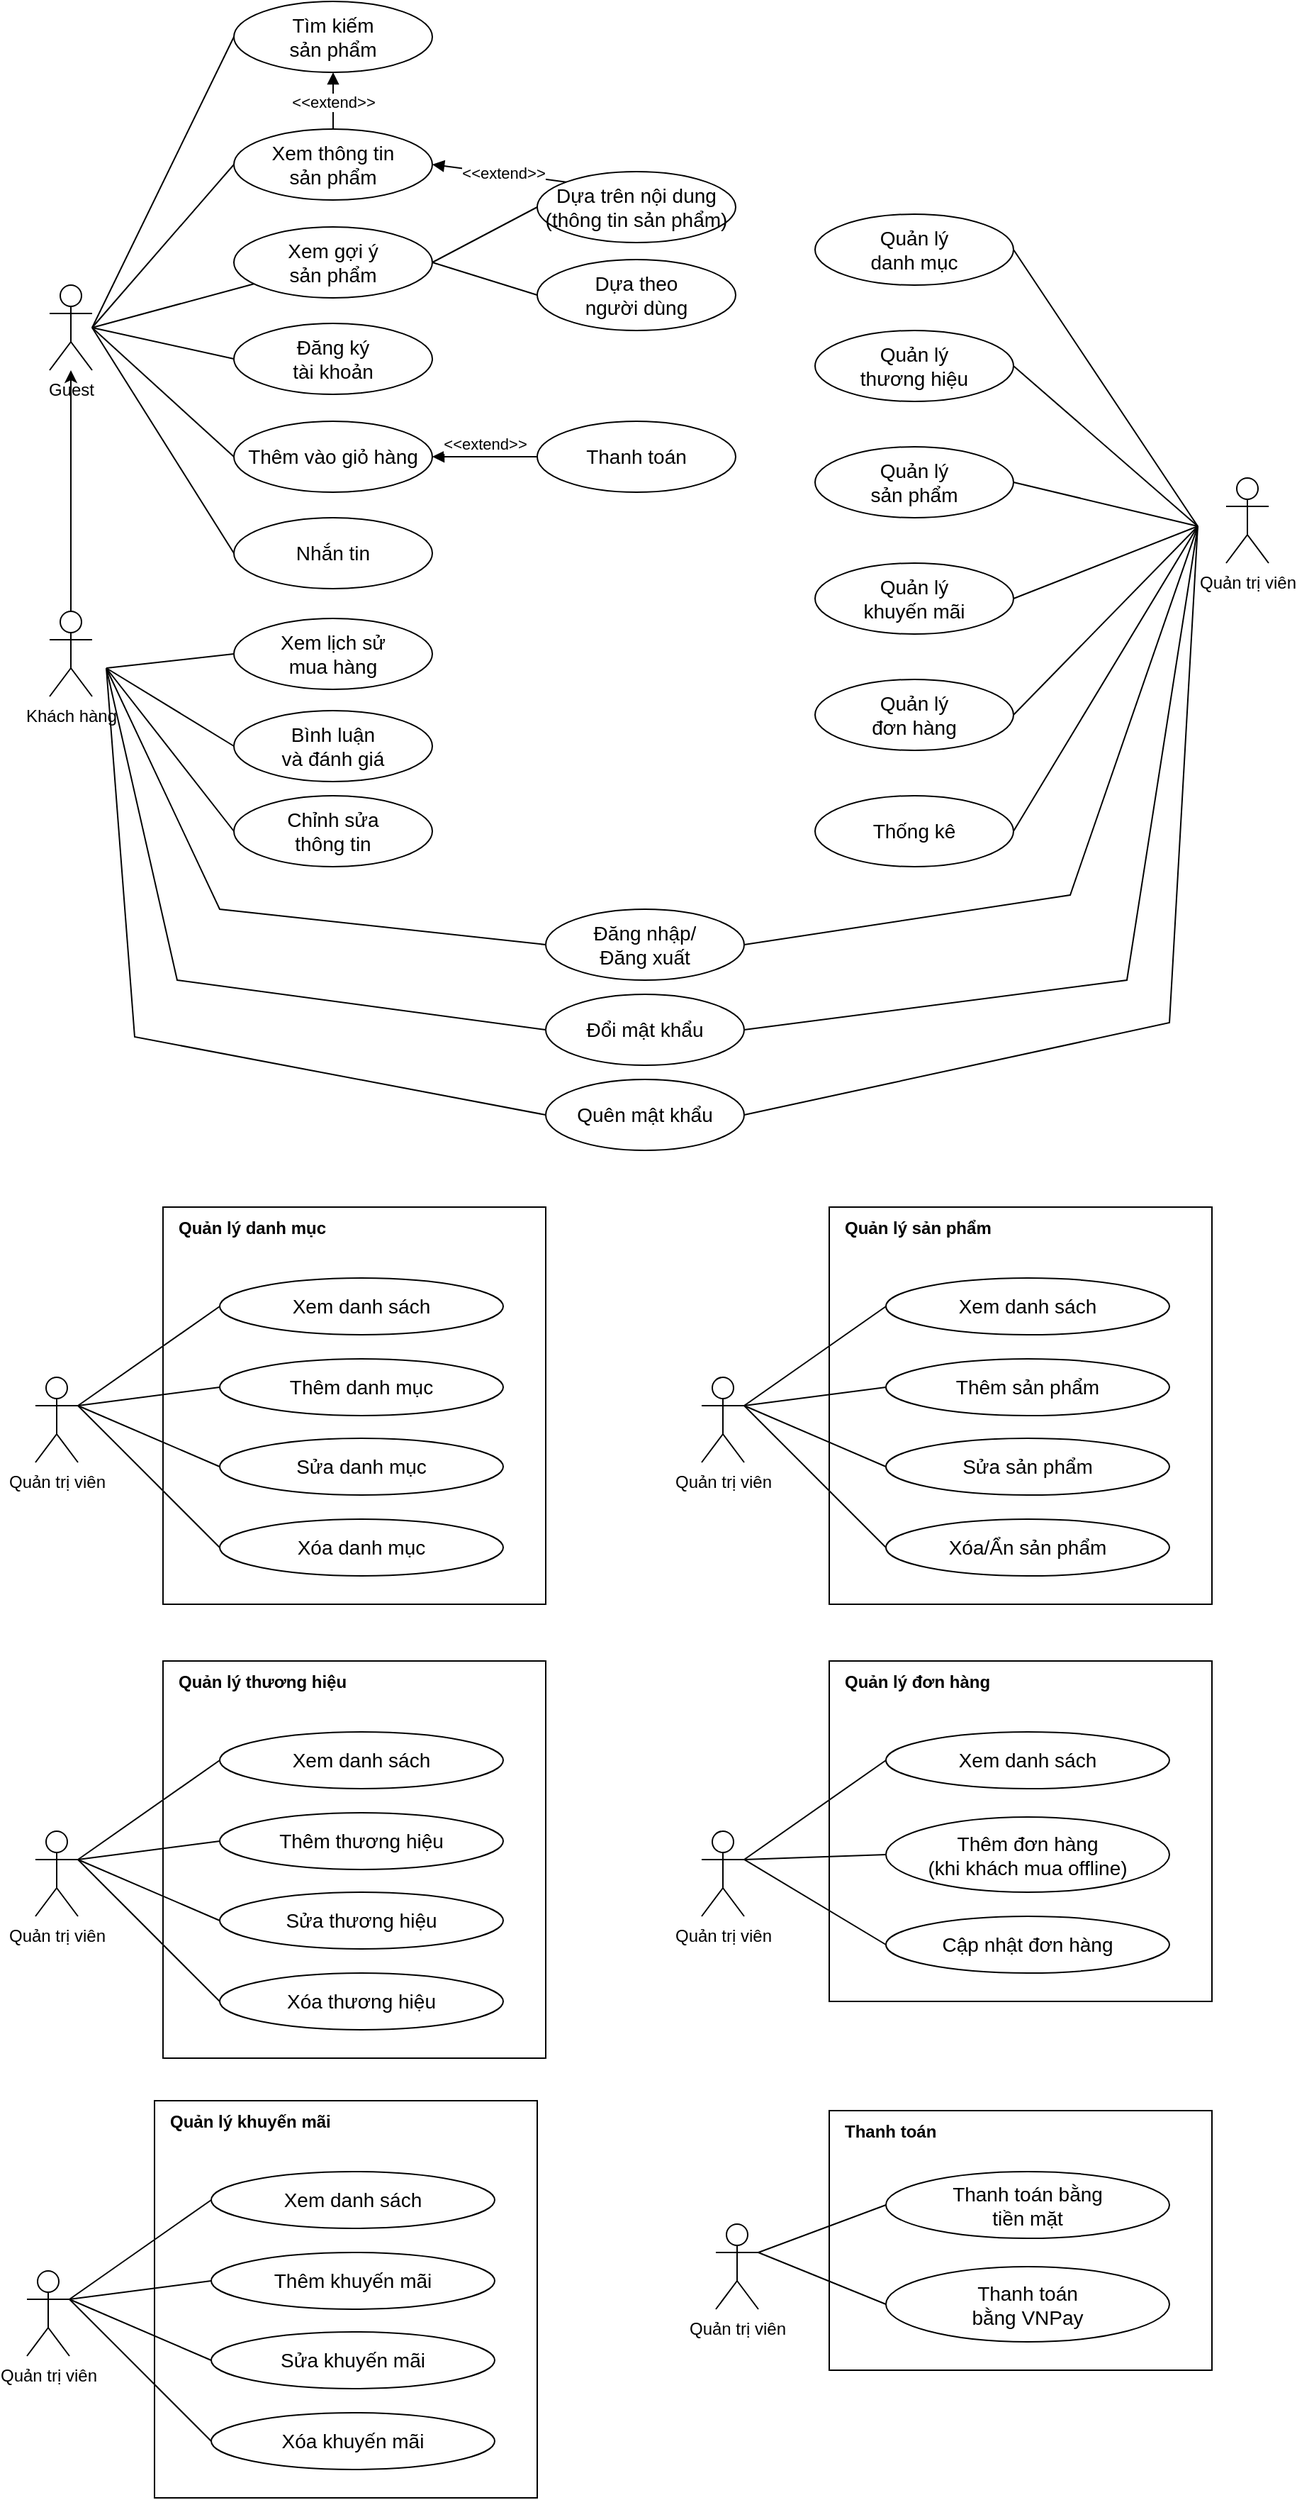 <mxfile version="15.8.4" type="device"><diagram id="f4rPFD_0CG9aFTFjuu6A" name="Page-1"><mxGraphModel dx="865" dy="1401" grid="1" gridSize="10" guides="1" tooltips="1" connect="1" arrows="1" fold="1" page="1" pageScale="1" pageWidth="1169" pageHeight="827" math="0" shadow="0"><root><mxCell id="0"/><mxCell id="1" parent="0"/><mxCell id="ZbZLmU2wUbPAI-ZM5q6f-7" value="" style="whiteSpace=wrap;html=1;" parent="1" vertex="1"><mxGeometry x="150" y="760" width="270" height="280" as="geometry"/></mxCell><mxCell id="LE-2ccaYR6yw6ydbii5_-2" value="Tìm kiếm&lt;br style=&quot;font-size: 14px&quot;&gt;sản phẩm" style="ellipse;whiteSpace=wrap;html=1;fontSize=14;" parent="1" vertex="1"><mxGeometry x="200" y="-90" width="140" height="50" as="geometry"/></mxCell><mxCell id="tHbScsJZbsTt0I4iJtr2-7" value="" style="rounded=0;orthogonalLoop=1;jettySize=auto;html=1;" parent="1" source="tHbScsJZbsTt0I4iJtr2-4" target="tHbScsJZbsTt0I4iJtr2-6" edge="1"><mxGeometry relative="1" as="geometry"/></mxCell><mxCell id="tHbScsJZbsTt0I4iJtr2-4" value="Khách hàng" style="shape=umlActor;verticalLabelPosition=bottom;verticalAlign=top;html=1;" parent="1" vertex="1"><mxGeometry x="70" y="340" width="30" height="60" as="geometry"/></mxCell><mxCell id="tHbScsJZbsTt0I4iJtr2-11" value="" style="rounded=0;orthogonalLoop=1;jettySize=auto;html=1;fontSize=14;entryX=0;entryY=0.5;entryDx=0;entryDy=0;endArrow=none;" parent="1" target="LE-2ccaYR6yw6ydbii5_-2" edge="1"><mxGeometry relative="1" as="geometry"><mxPoint x="135" y="140" as="targetPoint"/><mxPoint x="100" y="140" as="sourcePoint"/></mxGeometry></mxCell><mxCell id="tHbScsJZbsTt0I4iJtr2-6" value="Guest" style="shape=umlActor;verticalLabelPosition=bottom;verticalAlign=top;html=1;" parent="1" vertex="1"><mxGeometry x="70" y="110" width="30" height="60" as="geometry"/></mxCell><mxCell id="tHbScsJZbsTt0I4iJtr2-9" value="Đăng ký&lt;br&gt;tài khoản" style="ellipse;whiteSpace=wrap;html=1;fontSize=14;" parent="1" vertex="1"><mxGeometry x="200" y="137" width="140" height="50" as="geometry"/></mxCell><mxCell id="tHbScsJZbsTt0I4iJtr2-12" value="" style="rounded=0;orthogonalLoop=1;jettySize=auto;html=1;fontSize=14;entryX=0;entryY=0.5;entryDx=0;entryDy=0;endArrow=none;" parent="1" target="tHbScsJZbsTt0I4iJtr2-9" edge="1"><mxGeometry relative="1" as="geometry"><mxPoint x="100" y="140" as="sourcePoint"/><mxPoint x="230" y="165" as="targetPoint"/></mxGeometry></mxCell><mxCell id="tHbScsJZbsTt0I4iJtr2-16" value="Xem lịch sử&lt;br&gt;mua hàng" style="ellipse;whiteSpace=wrap;html=1;fontSize=14;" parent="1" vertex="1"><mxGeometry x="200" y="345" width="140" height="50" as="geometry"/></mxCell><mxCell id="tHbScsJZbsTt0I4iJtr2-17" value="Bình luận &lt;br&gt;và đánh giá" style="ellipse;whiteSpace=wrap;html=1;fontSize=14;" parent="1" vertex="1"><mxGeometry x="200" y="410" width="140" height="50" as="geometry"/></mxCell><mxCell id="tHbScsJZbsTt0I4iJtr2-18" value="Thêm vào giỏ hàng" style="ellipse;whiteSpace=wrap;html=1;fontSize=14;" parent="1" vertex="1"><mxGeometry x="200" y="206" width="140" height="50" as="geometry"/></mxCell><mxCell id="tHbScsJZbsTt0I4iJtr2-19" value="Đăng nhập/&lt;br&gt;Đăng xuất" style="ellipse;whiteSpace=wrap;html=1;fontSize=14;" parent="1" vertex="1"><mxGeometry x="420" y="550" width="140" height="50" as="geometry"/></mxCell><mxCell id="tHbScsJZbsTt0I4iJtr2-20" value="Chỉnh sửa&lt;br&gt;thông tin" style="ellipse;whiteSpace=wrap;html=1;fontSize=14;" parent="1" vertex="1"><mxGeometry x="200" y="470" width="140" height="50" as="geometry"/></mxCell><mxCell id="tHbScsJZbsTt0I4iJtr2-21" value="Đổi mật khẩu" style="ellipse;whiteSpace=wrap;html=1;fontSize=14;" parent="1" vertex="1"><mxGeometry x="420" y="610" width="140" height="50" as="geometry"/></mxCell><mxCell id="tHbScsJZbsTt0I4iJtr2-22" value="Quản trị viên" style="shape=umlActor;verticalLabelPosition=bottom;verticalAlign=top;html=1;" parent="1" vertex="1"><mxGeometry x="900" y="246" width="30" height="60" as="geometry"/></mxCell><mxCell id="tHbScsJZbsTt0I4iJtr2-23" value="" style="rounded=0;orthogonalLoop=1;jettySize=auto;html=1;fontSize=14;entryX=0;entryY=0.5;entryDx=0;entryDy=0;endArrow=none;" parent="1" target="tHbScsJZbsTt0I4iJtr2-16" edge="1"><mxGeometry relative="1" as="geometry"><mxPoint x="110" y="380" as="sourcePoint"/><mxPoint x="230" y="280" as="targetPoint"/></mxGeometry></mxCell><mxCell id="tHbScsJZbsTt0I4iJtr2-24" value="" style="rounded=0;orthogonalLoop=1;jettySize=auto;html=1;fontSize=14;entryX=0;entryY=0.5;entryDx=0;entryDy=0;endArrow=none;" parent="1" target="tHbScsJZbsTt0I4iJtr2-17" edge="1"><mxGeometry relative="1" as="geometry"><mxPoint x="110" y="380" as="sourcePoint"/><mxPoint x="210" y="335" as="targetPoint"/></mxGeometry></mxCell><mxCell id="tHbScsJZbsTt0I4iJtr2-25" value="" style="rounded=0;orthogonalLoop=1;jettySize=auto;html=1;fontSize=14;entryX=0;entryY=0.5;entryDx=0;entryDy=0;endArrow=none;" parent="1" target="tHbScsJZbsTt0I4iJtr2-18" edge="1"><mxGeometry relative="1" as="geometry"><mxPoint x="100" y="140" as="sourcePoint"/><mxPoint x="230" y="420" as="targetPoint"/></mxGeometry></mxCell><mxCell id="tHbScsJZbsTt0I4iJtr2-26" value="" style="rounded=0;orthogonalLoop=1;jettySize=auto;html=1;fontSize=14;entryX=0;entryY=0.5;entryDx=0;entryDy=0;endArrow=none;" parent="1" target="tHbScsJZbsTt0I4iJtr2-20" edge="1"><mxGeometry relative="1" as="geometry"><mxPoint x="110" y="380" as="sourcePoint"/><mxPoint x="230" y="492.5" as="targetPoint"/></mxGeometry></mxCell><mxCell id="tHbScsJZbsTt0I4iJtr2-27" value="Thanh toán" style="ellipse;whiteSpace=wrap;html=1;fontSize=14;" parent="1" vertex="1"><mxGeometry x="414" y="206" width="140" height="50" as="geometry"/></mxCell><mxCell id="tHbScsJZbsTt0I4iJtr2-29" value="&amp;lt;&amp;lt;extend&amp;gt;&amp;gt;" style="html=1;verticalAlign=bottom;endArrow=block;exitX=0;exitY=0.5;exitDx=0;exitDy=0;entryX=1;entryY=0.5;entryDx=0;entryDy=0;" parent="1" source="tHbScsJZbsTt0I4iJtr2-27" target="tHbScsJZbsTt0I4iJtr2-18" edge="1"><mxGeometry width="80" relative="1" as="geometry"><mxPoint x="516" y="68" as="sourcePoint"/><mxPoint x="436" y="68" as="targetPoint"/></mxGeometry></mxCell><mxCell id="tHbScsJZbsTt0I4iJtr2-30" value="Quản lý&lt;br&gt;sản phẩm" style="ellipse;whiteSpace=wrap;html=1;fontSize=14;" parent="1" vertex="1"><mxGeometry x="610" y="224" width="140" height="50" as="geometry"/></mxCell><mxCell id="tHbScsJZbsTt0I4iJtr2-31" value="Quản lý&lt;br&gt;danh mục" style="ellipse;whiteSpace=wrap;html=1;fontSize=14;" parent="1" vertex="1"><mxGeometry x="610" y="60" width="140" height="50" as="geometry"/></mxCell><mxCell id="tHbScsJZbsTt0I4iJtr2-32" value="Quản lý&lt;br&gt;thương hiệu" style="ellipse;whiteSpace=wrap;html=1;fontSize=14;" parent="1" vertex="1"><mxGeometry x="610" y="142" width="140" height="50" as="geometry"/></mxCell><mxCell id="tHbScsJZbsTt0I4iJtr2-33" value="Quản lý&lt;br&gt;khuyến mãi" style="ellipse;whiteSpace=wrap;html=1;fontSize=14;" parent="1" vertex="1"><mxGeometry x="610" y="306" width="140" height="50" as="geometry"/></mxCell><mxCell id="tHbScsJZbsTt0I4iJtr2-34" value="Quản lý&lt;br&gt;đơn hàng" style="ellipse;whiteSpace=wrap;html=1;fontSize=14;" parent="1" vertex="1"><mxGeometry x="610" y="388" width="140" height="50" as="geometry"/></mxCell><mxCell id="tHbScsJZbsTt0I4iJtr2-36" value="" style="rounded=0;orthogonalLoop=1;jettySize=auto;html=1;fontSize=14;endArrow=none;entryX=1;entryY=0.5;entryDx=0;entryDy=0;" parent="1" target="tHbScsJZbsTt0I4iJtr2-30" edge="1"><mxGeometry relative="1" as="geometry"><mxPoint x="880" y="280" as="sourcePoint"/><mxPoint x="840" y="110" as="targetPoint"/></mxGeometry></mxCell><mxCell id="tHbScsJZbsTt0I4iJtr2-43" value="" style="rounded=0;orthogonalLoop=1;jettySize=auto;html=1;fontSize=14;entryX=1;entryY=0.5;entryDx=0;entryDy=0;endArrow=none;" parent="1" target="tHbScsJZbsTt0I4iJtr2-21" edge="1"><mxGeometry relative="1" as="geometry"><mxPoint x="880" y="280" as="sourcePoint"/><mxPoint x="810" y="413" as="targetPoint"/><Array as="points"><mxPoint x="830" y="600"/></Array></mxGeometry></mxCell><mxCell id="tHbScsJZbsTt0I4iJtr2-44" value="" style="rounded=0;orthogonalLoop=1;jettySize=auto;html=1;fontSize=14;entryX=1;entryY=0.5;entryDx=0;entryDy=0;endArrow=none;" parent="1" target="tHbScsJZbsTt0I4iJtr2-19" edge="1"><mxGeometry relative="1" as="geometry"><mxPoint x="880" y="280" as="sourcePoint"/><mxPoint x="584.0" y="655" as="targetPoint"/><Array as="points"><mxPoint x="790" y="540"/></Array></mxGeometry></mxCell><mxCell id="tHbScsJZbsTt0I4iJtr2-45" value="" style="rounded=0;orthogonalLoop=1;jettySize=auto;html=1;fontSize=14;entryX=0;entryY=0.5;entryDx=0;entryDy=0;endArrow=none;" parent="1" target="tHbScsJZbsTt0I4iJtr2-21" edge="1"><mxGeometry relative="1" as="geometry"><mxPoint x="110" y="380" as="sourcePoint"/><mxPoint x="200" y="495" as="targetPoint"/><Array as="points"><mxPoint x="160" y="600"/></Array></mxGeometry></mxCell><mxCell id="tHbScsJZbsTt0I4iJtr2-47" value="" style="rounded=0;orthogonalLoop=1;jettySize=auto;html=1;fontSize=14;entryX=0;entryY=0.5;entryDx=0;entryDy=0;endArrow=none;" parent="1" target="tHbScsJZbsTt0I4iJtr2-19" edge="1"><mxGeometry relative="1" as="geometry"><mxPoint x="110" y="380" as="sourcePoint"/><mxPoint x="200" y="495" as="targetPoint"/><Array as="points"><mxPoint x="190" y="550"/></Array></mxGeometry></mxCell><mxCell id="ZbZLmU2wUbPAI-ZM5q6f-3" value="" style="rounded=0;orthogonalLoop=1;jettySize=auto;html=1;fontSize=14;endArrow=none;entryX=1;entryY=0.5;entryDx=0;entryDy=0;" parent="1" target="tHbScsJZbsTt0I4iJtr2-31" edge="1"><mxGeometry relative="1" as="geometry"><mxPoint x="880" y="280" as="sourcePoint"/><mxPoint x="810" y="142.0" as="targetPoint"/></mxGeometry></mxCell><mxCell id="ZbZLmU2wUbPAI-ZM5q6f-4" value="" style="rounded=0;orthogonalLoop=1;jettySize=auto;html=1;fontSize=14;endArrow=none;entryX=1;entryY=0.5;entryDx=0;entryDy=0;" parent="1" target="tHbScsJZbsTt0I4iJtr2-32" edge="1"><mxGeometry relative="1" as="geometry"><mxPoint x="880" y="280" as="sourcePoint"/><mxPoint x="780" y="170.0" as="targetPoint"/></mxGeometry></mxCell><mxCell id="ZbZLmU2wUbPAI-ZM5q6f-5" value="" style="rounded=0;orthogonalLoop=1;jettySize=auto;html=1;fontSize=14;endArrow=none;entryX=1;entryY=0.5;entryDx=0;entryDy=0;" parent="1" target="tHbScsJZbsTt0I4iJtr2-33" edge="1"><mxGeometry relative="1" as="geometry"><mxPoint x="880" y="280" as="sourcePoint"/><mxPoint x="770" y="306" as="targetPoint"/></mxGeometry></mxCell><mxCell id="ZbZLmU2wUbPAI-ZM5q6f-6" value="" style="rounded=0;orthogonalLoop=1;jettySize=auto;html=1;fontSize=14;endArrow=none;entryX=1;entryY=0.5;entryDx=0;entryDy=0;" parent="1" target="tHbScsJZbsTt0I4iJtr2-34" edge="1"><mxGeometry relative="1" as="geometry"><mxPoint x="880" y="280" as="sourcePoint"/><mxPoint x="750" y="331" as="targetPoint"/></mxGeometry></mxCell><mxCell id="ZbZLmU2wUbPAI-ZM5q6f-12" value="Quản trị viên" style="shape=umlActor;verticalLabelPosition=bottom;verticalAlign=top;html=1;" parent="1" vertex="1"><mxGeometry x="60" y="880" width="30" height="60" as="geometry"/></mxCell><mxCell id="ZbZLmU2wUbPAI-ZM5q6f-16" value="" style="rounded=0;orthogonalLoop=1;jettySize=auto;html=1;fontSize=14;entryX=0;entryY=0.5;entryDx=0;entryDy=0;endArrow=none;exitX=1;exitY=0.333;exitDx=0;exitDy=0;exitPerimeter=0;" parent="1" source="ZbZLmU2wUbPAI-ZM5q6f-12" target="ZbZLmU2wUbPAI-ZM5q6f-13" edge="1"><mxGeometry relative="1" as="geometry"><mxPoint x="110" y="400" as="sourcePoint"/><mxPoint x="420" y="675" as="targetPoint"/></mxGeometry></mxCell><mxCell id="ZbZLmU2wUbPAI-ZM5q6f-17" value="" style="rounded=0;orthogonalLoop=1;jettySize=auto;html=1;fontSize=14;entryX=0;entryY=0.5;entryDx=0;entryDy=0;endArrow=none;exitX=1;exitY=0.333;exitDx=0;exitDy=0;exitPerimeter=0;" parent="1" source="ZbZLmU2wUbPAI-ZM5q6f-12" target="ZbZLmU2wUbPAI-ZM5q6f-14" edge="1"><mxGeometry relative="1" as="geometry"><mxPoint x="90" y="860" as="sourcePoint"/><mxPoint x="190" y="820" as="targetPoint"/></mxGeometry></mxCell><mxCell id="ZbZLmU2wUbPAI-ZM5q6f-18" value="" style="rounded=0;orthogonalLoop=1;jettySize=auto;html=1;fontSize=14;entryX=0;entryY=0.5;entryDx=0;entryDy=0;endArrow=none;exitX=1;exitY=0.333;exitDx=0;exitDy=0;exitPerimeter=0;" parent="1" source="ZbZLmU2wUbPAI-ZM5q6f-12" target="ZbZLmU2wUbPAI-ZM5q6f-15" edge="1"><mxGeometry relative="1" as="geometry"><mxPoint x="90" y="860" as="sourcePoint"/><mxPoint x="190" y="880" as="targetPoint"/></mxGeometry></mxCell><mxCell id="ZbZLmU2wUbPAI-ZM5q6f-46" value="Thống kê" style="ellipse;whiteSpace=wrap;html=1;fontSize=14;" parent="1" vertex="1"><mxGeometry x="610" y="470" width="140" height="50" as="geometry"/></mxCell><mxCell id="ZbZLmU2wUbPAI-ZM5q6f-47" value="" style="rounded=0;orthogonalLoop=1;jettySize=auto;html=1;fontSize=14;endArrow=none;entryX=1;entryY=0.5;entryDx=0;entryDy=0;" parent="1" target="ZbZLmU2wUbPAI-ZM5q6f-46" edge="1"><mxGeometry relative="1" as="geometry"><mxPoint x="880" y="280" as="sourcePoint"/><mxPoint x="750" y="413" as="targetPoint"/></mxGeometry></mxCell><mxCell id="ZbZLmU2wUbPAI-ZM5q6f-10" value="Quản lý danh mục" style="text;html=1;strokeColor=none;fillColor=none;align=left;verticalAlign=middle;whiteSpace=wrap;rounded=0;fontStyle=1" parent="1" vertex="1"><mxGeometry x="158.83" y="760" width="211.77" height="30" as="geometry"/></mxCell><mxCell id="ZbZLmU2wUbPAI-ZM5q6f-13" value="Thêm danh mục" style="ellipse;whiteSpace=wrap;html=1;fontSize=14;" parent="1" vertex="1"><mxGeometry x="190" y="867" width="200" height="40" as="geometry"/></mxCell><mxCell id="ZbZLmU2wUbPAI-ZM5q6f-14" value="Sửa danh mục" style="ellipse;whiteSpace=wrap;html=1;fontSize=14;" parent="1" vertex="1"><mxGeometry x="190" y="923" width="200" height="40" as="geometry"/></mxCell><mxCell id="ZbZLmU2wUbPAI-ZM5q6f-15" value="Xem danh sách" style="ellipse;whiteSpace=wrap;html=1;fontSize=14;" parent="1" vertex="1"><mxGeometry x="190" y="810" width="200" height="40" as="geometry"/></mxCell><mxCell id="ZbZLmU2wUbPAI-ZM5q6f-48" value="Xóa danh mục" style="ellipse;whiteSpace=wrap;html=1;fontSize=14;" parent="1" vertex="1"><mxGeometry x="190" y="980" width="200" height="40" as="geometry"/></mxCell><mxCell id="ZbZLmU2wUbPAI-ZM5q6f-49" value="" style="rounded=0;orthogonalLoop=1;jettySize=auto;html=1;fontSize=14;entryX=0;entryY=0.5;entryDx=0;entryDy=0;endArrow=none;exitX=1;exitY=0.333;exitDx=0;exitDy=0;exitPerimeter=0;" parent="1" source="ZbZLmU2wUbPAI-ZM5q6f-12" target="ZbZLmU2wUbPAI-ZM5q6f-48" edge="1"><mxGeometry relative="1" as="geometry"><mxPoint x="90.0" y="860.0" as="sourcePoint"/><mxPoint x="190.0" y="933" as="targetPoint"/></mxGeometry></mxCell><mxCell id="ZbZLmU2wUbPAI-ZM5q6f-61" value="" style="whiteSpace=wrap;html=1;" parent="1" vertex="1"><mxGeometry x="150" y="1080" width="270" height="280" as="geometry"/></mxCell><mxCell id="ZbZLmU2wUbPAI-ZM5q6f-62" value="Quản trị viên" style="shape=umlActor;verticalLabelPosition=bottom;verticalAlign=top;html=1;" parent="1" vertex="1"><mxGeometry x="60" y="1200" width="30" height="60" as="geometry"/></mxCell><mxCell id="ZbZLmU2wUbPAI-ZM5q6f-63" value="" style="rounded=0;orthogonalLoop=1;jettySize=auto;html=1;fontSize=14;entryX=0;entryY=0.5;entryDx=0;entryDy=0;endArrow=none;exitX=1;exitY=0.333;exitDx=0;exitDy=0;exitPerimeter=0;" parent="1" source="ZbZLmU2wUbPAI-ZM5q6f-62" target="ZbZLmU2wUbPAI-ZM5q6f-67" edge="1"><mxGeometry relative="1" as="geometry"><mxPoint x="110" y="720" as="sourcePoint"/><mxPoint x="420" y="995" as="targetPoint"/></mxGeometry></mxCell><mxCell id="ZbZLmU2wUbPAI-ZM5q6f-64" value="" style="rounded=0;orthogonalLoop=1;jettySize=auto;html=1;fontSize=14;entryX=0;entryY=0.5;entryDx=0;entryDy=0;endArrow=none;exitX=1;exitY=0.333;exitDx=0;exitDy=0;exitPerimeter=0;" parent="1" source="ZbZLmU2wUbPAI-ZM5q6f-62" target="ZbZLmU2wUbPAI-ZM5q6f-68" edge="1"><mxGeometry relative="1" as="geometry"><mxPoint x="90" y="1180" as="sourcePoint"/><mxPoint x="190" y="1140" as="targetPoint"/></mxGeometry></mxCell><mxCell id="ZbZLmU2wUbPAI-ZM5q6f-65" value="" style="rounded=0;orthogonalLoop=1;jettySize=auto;html=1;fontSize=14;entryX=0;entryY=0.5;entryDx=0;entryDy=0;endArrow=none;exitX=1;exitY=0.333;exitDx=0;exitDy=0;exitPerimeter=0;" parent="1" source="ZbZLmU2wUbPAI-ZM5q6f-62" target="ZbZLmU2wUbPAI-ZM5q6f-69" edge="1"><mxGeometry relative="1" as="geometry"><mxPoint x="90" y="1180" as="sourcePoint"/><mxPoint x="190" y="1200" as="targetPoint"/></mxGeometry></mxCell><mxCell id="ZbZLmU2wUbPAI-ZM5q6f-66" value="Quản lý thương hiệu" style="text;html=1;strokeColor=none;fillColor=none;align=left;verticalAlign=middle;whiteSpace=wrap;rounded=0;fontStyle=1" parent="1" vertex="1"><mxGeometry x="158.83" y="1080" width="211.77" height="30" as="geometry"/></mxCell><mxCell id="ZbZLmU2wUbPAI-ZM5q6f-67" value="Thêm thương hiệu" style="ellipse;whiteSpace=wrap;html=1;fontSize=14;" parent="1" vertex="1"><mxGeometry x="190" y="1187" width="200" height="40" as="geometry"/></mxCell><mxCell id="ZbZLmU2wUbPAI-ZM5q6f-68" value="Sửa thương hiệu" style="ellipse;whiteSpace=wrap;html=1;fontSize=14;" parent="1" vertex="1"><mxGeometry x="190" y="1243" width="200" height="40" as="geometry"/></mxCell><mxCell id="ZbZLmU2wUbPAI-ZM5q6f-69" value="Xem danh sách" style="ellipse;whiteSpace=wrap;html=1;fontSize=14;" parent="1" vertex="1"><mxGeometry x="190" y="1130" width="200" height="40" as="geometry"/></mxCell><mxCell id="ZbZLmU2wUbPAI-ZM5q6f-70" value="Xóa thương hiệu" style="ellipse;whiteSpace=wrap;html=1;fontSize=14;" parent="1" vertex="1"><mxGeometry x="190" y="1300" width="200" height="40" as="geometry"/></mxCell><mxCell id="ZbZLmU2wUbPAI-ZM5q6f-71" value="" style="rounded=0;orthogonalLoop=1;jettySize=auto;html=1;fontSize=14;entryX=0;entryY=0.5;entryDx=0;entryDy=0;endArrow=none;exitX=1;exitY=0.333;exitDx=0;exitDy=0;exitPerimeter=0;" parent="1" source="ZbZLmU2wUbPAI-ZM5q6f-62" target="ZbZLmU2wUbPAI-ZM5q6f-70" edge="1"><mxGeometry relative="1" as="geometry"><mxPoint x="90.0" y="1180.0" as="sourcePoint"/><mxPoint x="190.0" y="1253" as="targetPoint"/></mxGeometry></mxCell><mxCell id="ZbZLmU2wUbPAI-ZM5q6f-72" value="" style="whiteSpace=wrap;html=1;" parent="1" vertex="1"><mxGeometry x="620" y="760" width="270" height="280" as="geometry"/></mxCell><mxCell id="ZbZLmU2wUbPAI-ZM5q6f-73" value="Quản trị viên" style="shape=umlActor;verticalLabelPosition=bottom;verticalAlign=top;html=1;" parent="1" vertex="1"><mxGeometry x="530" y="880" width="30" height="60" as="geometry"/></mxCell><mxCell id="ZbZLmU2wUbPAI-ZM5q6f-74" value="" style="rounded=0;orthogonalLoop=1;jettySize=auto;html=1;fontSize=14;entryX=0;entryY=0.5;entryDx=0;entryDy=0;endArrow=none;exitX=1;exitY=0.333;exitDx=0;exitDy=0;exitPerimeter=0;" parent="1" source="ZbZLmU2wUbPAI-ZM5q6f-73" target="ZbZLmU2wUbPAI-ZM5q6f-78" edge="1"><mxGeometry relative="1" as="geometry"><mxPoint x="580" y="400" as="sourcePoint"/><mxPoint x="890" y="675" as="targetPoint"/></mxGeometry></mxCell><mxCell id="ZbZLmU2wUbPAI-ZM5q6f-75" value="" style="rounded=0;orthogonalLoop=1;jettySize=auto;html=1;fontSize=14;entryX=0;entryY=0.5;entryDx=0;entryDy=0;endArrow=none;exitX=1;exitY=0.333;exitDx=0;exitDy=0;exitPerimeter=0;" parent="1" source="ZbZLmU2wUbPAI-ZM5q6f-73" target="ZbZLmU2wUbPAI-ZM5q6f-79" edge="1"><mxGeometry relative="1" as="geometry"><mxPoint x="560" y="860" as="sourcePoint"/><mxPoint x="660" y="820" as="targetPoint"/></mxGeometry></mxCell><mxCell id="ZbZLmU2wUbPAI-ZM5q6f-76" value="" style="rounded=0;orthogonalLoop=1;jettySize=auto;html=1;fontSize=14;entryX=0;entryY=0.5;entryDx=0;entryDy=0;endArrow=none;exitX=1;exitY=0.333;exitDx=0;exitDy=0;exitPerimeter=0;" parent="1" source="ZbZLmU2wUbPAI-ZM5q6f-73" target="ZbZLmU2wUbPAI-ZM5q6f-80" edge="1"><mxGeometry relative="1" as="geometry"><mxPoint x="560" y="860" as="sourcePoint"/><mxPoint x="660" y="880" as="targetPoint"/></mxGeometry></mxCell><mxCell id="ZbZLmU2wUbPAI-ZM5q6f-77" value="Quản lý sản phẩm" style="text;html=1;strokeColor=none;fillColor=none;align=left;verticalAlign=middle;whiteSpace=wrap;rounded=0;fontStyle=1" parent="1" vertex="1"><mxGeometry x="628.83" y="760" width="211.77" height="30" as="geometry"/></mxCell><mxCell id="ZbZLmU2wUbPAI-ZM5q6f-78" value="Thêm sản phẩm" style="ellipse;whiteSpace=wrap;html=1;fontSize=14;" parent="1" vertex="1"><mxGeometry x="660" y="867" width="200" height="40" as="geometry"/></mxCell><mxCell id="ZbZLmU2wUbPAI-ZM5q6f-79" value="Sửa sản phẩm" style="ellipse;whiteSpace=wrap;html=1;fontSize=14;" parent="1" vertex="1"><mxGeometry x="660" y="923" width="200" height="40" as="geometry"/></mxCell><mxCell id="ZbZLmU2wUbPAI-ZM5q6f-80" value="Xem danh sách" style="ellipse;whiteSpace=wrap;html=1;fontSize=14;" parent="1" vertex="1"><mxGeometry x="660" y="810" width="200" height="40" as="geometry"/></mxCell><mxCell id="ZbZLmU2wUbPAI-ZM5q6f-81" value="Xóa/Ẩn sản phẩm" style="ellipse;whiteSpace=wrap;html=1;fontSize=14;" parent="1" vertex="1"><mxGeometry x="660" y="980" width="200" height="40" as="geometry"/></mxCell><mxCell id="ZbZLmU2wUbPAI-ZM5q6f-82" value="" style="rounded=0;orthogonalLoop=1;jettySize=auto;html=1;fontSize=14;entryX=0;entryY=0.5;entryDx=0;entryDy=0;endArrow=none;exitX=1;exitY=0.333;exitDx=0;exitDy=0;exitPerimeter=0;" parent="1" source="ZbZLmU2wUbPAI-ZM5q6f-73" target="ZbZLmU2wUbPAI-ZM5q6f-81" edge="1"><mxGeometry relative="1" as="geometry"><mxPoint x="560.0" y="860.0" as="sourcePoint"/><mxPoint x="660.0" y="933" as="targetPoint"/></mxGeometry></mxCell><mxCell id="ZbZLmU2wUbPAI-ZM5q6f-83" value="" style="whiteSpace=wrap;html=1;" parent="1" vertex="1"><mxGeometry x="620" y="1080" width="270" height="240" as="geometry"/></mxCell><mxCell id="ZbZLmU2wUbPAI-ZM5q6f-84" value="Quản trị viên" style="shape=umlActor;verticalLabelPosition=bottom;verticalAlign=top;html=1;" parent="1" vertex="1"><mxGeometry x="530" y="1200" width="30" height="60" as="geometry"/></mxCell><mxCell id="ZbZLmU2wUbPAI-ZM5q6f-85" value="" style="rounded=0;orthogonalLoop=1;jettySize=auto;html=1;fontSize=14;entryX=0;entryY=0.5;entryDx=0;entryDy=0;endArrow=none;exitX=1;exitY=0.333;exitDx=0;exitDy=0;exitPerimeter=0;" parent="1" source="ZbZLmU2wUbPAI-ZM5q6f-84" target="ZbZLmU2wUbPAI-ZM5q6f-89" edge="1"><mxGeometry relative="1" as="geometry"><mxPoint x="580" y="720" as="sourcePoint"/><mxPoint x="890" y="995" as="targetPoint"/></mxGeometry></mxCell><mxCell id="ZbZLmU2wUbPAI-ZM5q6f-86" value="" style="rounded=0;orthogonalLoop=1;jettySize=auto;html=1;fontSize=14;entryX=0;entryY=0.5;entryDx=0;entryDy=0;endArrow=none;exitX=1;exitY=0.333;exitDx=0;exitDy=0;exitPerimeter=0;" parent="1" source="ZbZLmU2wUbPAI-ZM5q6f-84" target="ZbZLmU2wUbPAI-ZM5q6f-90" edge="1"><mxGeometry relative="1" as="geometry"><mxPoint x="560" y="1180" as="sourcePoint"/><mxPoint x="660" y="1140" as="targetPoint"/></mxGeometry></mxCell><mxCell id="ZbZLmU2wUbPAI-ZM5q6f-87" value="" style="rounded=0;orthogonalLoop=1;jettySize=auto;html=1;fontSize=14;entryX=0;entryY=0.5;entryDx=0;entryDy=0;endArrow=none;exitX=1;exitY=0.333;exitDx=0;exitDy=0;exitPerimeter=0;" parent="1" source="ZbZLmU2wUbPAI-ZM5q6f-84" target="ZbZLmU2wUbPAI-ZM5q6f-91" edge="1"><mxGeometry relative="1" as="geometry"><mxPoint x="560" y="1180" as="sourcePoint"/><mxPoint x="660" y="1200" as="targetPoint"/></mxGeometry></mxCell><mxCell id="ZbZLmU2wUbPAI-ZM5q6f-88" value="Quản lý đơn hàng" style="text;html=1;strokeColor=none;fillColor=none;align=left;verticalAlign=middle;whiteSpace=wrap;rounded=0;fontStyle=1" parent="1" vertex="1"><mxGeometry x="628.83" y="1080" width="211.77" height="30" as="geometry"/></mxCell><mxCell id="ZbZLmU2wUbPAI-ZM5q6f-89" value="Thêm đơn hàng &lt;br&gt;(khi khách mua offline)" style="ellipse;whiteSpace=wrap;html=1;fontSize=14;" parent="1" vertex="1"><mxGeometry x="660" y="1190" width="200" height="53" as="geometry"/></mxCell><mxCell id="ZbZLmU2wUbPAI-ZM5q6f-90" value="Cập nhật đơn hàng" style="ellipse;whiteSpace=wrap;html=1;fontSize=14;" parent="1" vertex="1"><mxGeometry x="660" y="1260" width="200" height="40" as="geometry"/></mxCell><mxCell id="ZbZLmU2wUbPAI-ZM5q6f-91" value="Xem danh sách" style="ellipse;whiteSpace=wrap;html=1;fontSize=14;" parent="1" vertex="1"><mxGeometry x="660" y="1130" width="200" height="40" as="geometry"/></mxCell><mxCell id="yLkEAOpOO3wMiiNtppAx-1" value="Quên mật khẩu" style="ellipse;whiteSpace=wrap;html=1;fontSize=14;" parent="1" vertex="1"><mxGeometry x="420" y="670" width="140" height="50" as="geometry"/></mxCell><mxCell id="yLkEAOpOO3wMiiNtppAx-2" value="" style="rounded=0;orthogonalLoop=1;jettySize=auto;html=1;fontSize=14;entryX=0;entryY=0.5;entryDx=0;entryDy=0;endArrow=none;" parent="1" target="yLkEAOpOO3wMiiNtppAx-1" edge="1"><mxGeometry relative="1" as="geometry"><mxPoint x="110" y="380" as="sourcePoint"/><mxPoint x="420" y="655" as="targetPoint"/><Array as="points"><mxPoint x="130" y="640"/></Array></mxGeometry></mxCell><mxCell id="yLkEAOpOO3wMiiNtppAx-4" value="" style="rounded=0;orthogonalLoop=1;jettySize=auto;html=1;fontSize=14;entryX=1;entryY=0.5;entryDx=0;entryDy=0;endArrow=none;" parent="1" target="yLkEAOpOO3wMiiNtppAx-1" edge="1"><mxGeometry relative="1" as="geometry"><mxPoint x="880" y="280" as="sourcePoint"/><mxPoint x="560" y="655" as="targetPoint"/><Array as="points"><mxPoint x="860" y="630"/></Array></mxGeometry></mxCell><mxCell id="yLkEAOpOO3wMiiNtppAx-5" value="Nhắn tin" style="ellipse;whiteSpace=wrap;html=1;fontSize=14;" parent="1" vertex="1"><mxGeometry x="200" y="274" width="140" height="50" as="geometry"/></mxCell><mxCell id="yLkEAOpOO3wMiiNtppAx-7" value="" style="rounded=0;orthogonalLoop=1;jettySize=auto;html=1;fontSize=14;entryX=0;entryY=0.5;entryDx=0;entryDy=0;endArrow=none;" parent="1" target="yLkEAOpOO3wMiiNtppAx-5" edge="1"><mxGeometry relative="1" as="geometry"><mxPoint x="100" y="140" as="sourcePoint"/><mxPoint x="206" y="175" as="targetPoint"/></mxGeometry></mxCell><mxCell id="AQrWOt8_Rkf9oNUmWY_0-1" value="" style="whiteSpace=wrap;html=1;" parent="1" vertex="1"><mxGeometry x="144" y="1390" width="270" height="280" as="geometry"/></mxCell><mxCell id="AQrWOt8_Rkf9oNUmWY_0-2" value="Quản trị viên" style="shape=umlActor;verticalLabelPosition=bottom;verticalAlign=top;html=1;" parent="1" vertex="1"><mxGeometry x="54" y="1510" width="30" height="60" as="geometry"/></mxCell><mxCell id="AQrWOt8_Rkf9oNUmWY_0-3" value="" style="rounded=0;orthogonalLoop=1;jettySize=auto;html=1;fontSize=14;entryX=0;entryY=0.5;entryDx=0;entryDy=0;endArrow=none;exitX=1;exitY=0.333;exitDx=0;exitDy=0;exitPerimeter=0;" parent="1" source="AQrWOt8_Rkf9oNUmWY_0-2" target="AQrWOt8_Rkf9oNUmWY_0-7" edge="1"><mxGeometry relative="1" as="geometry"><mxPoint x="104" y="1030" as="sourcePoint"/><mxPoint x="414" y="1305" as="targetPoint"/></mxGeometry></mxCell><mxCell id="AQrWOt8_Rkf9oNUmWY_0-4" value="" style="rounded=0;orthogonalLoop=1;jettySize=auto;html=1;fontSize=14;entryX=0;entryY=0.5;entryDx=0;entryDy=0;endArrow=none;exitX=1;exitY=0.333;exitDx=0;exitDy=0;exitPerimeter=0;" parent="1" source="AQrWOt8_Rkf9oNUmWY_0-2" target="AQrWOt8_Rkf9oNUmWY_0-8" edge="1"><mxGeometry relative="1" as="geometry"><mxPoint x="84" y="1490" as="sourcePoint"/><mxPoint x="184" y="1450" as="targetPoint"/></mxGeometry></mxCell><mxCell id="AQrWOt8_Rkf9oNUmWY_0-5" value="" style="rounded=0;orthogonalLoop=1;jettySize=auto;html=1;fontSize=14;entryX=0;entryY=0.5;entryDx=0;entryDy=0;endArrow=none;exitX=1;exitY=0.333;exitDx=0;exitDy=0;exitPerimeter=0;" parent="1" source="AQrWOt8_Rkf9oNUmWY_0-2" target="AQrWOt8_Rkf9oNUmWY_0-9" edge="1"><mxGeometry relative="1" as="geometry"><mxPoint x="84" y="1490" as="sourcePoint"/><mxPoint x="184" y="1510" as="targetPoint"/></mxGeometry></mxCell><mxCell id="AQrWOt8_Rkf9oNUmWY_0-6" value="Quản lý khuyến mãi" style="text;html=1;strokeColor=none;fillColor=none;align=left;verticalAlign=middle;whiteSpace=wrap;rounded=0;fontStyle=1" parent="1" vertex="1"><mxGeometry x="152.83" y="1390" width="211.77" height="30" as="geometry"/></mxCell><mxCell id="AQrWOt8_Rkf9oNUmWY_0-7" value="Thêm khuyến mãi" style="ellipse;whiteSpace=wrap;html=1;fontSize=14;" parent="1" vertex="1"><mxGeometry x="184" y="1497" width="200" height="40" as="geometry"/></mxCell><mxCell id="AQrWOt8_Rkf9oNUmWY_0-8" value="Sửa khuyến mãi" style="ellipse;whiteSpace=wrap;html=1;fontSize=14;" parent="1" vertex="1"><mxGeometry x="184" y="1553" width="200" height="40" as="geometry"/></mxCell><mxCell id="AQrWOt8_Rkf9oNUmWY_0-9" value="Xem danh sách" style="ellipse;whiteSpace=wrap;html=1;fontSize=14;" parent="1" vertex="1"><mxGeometry x="184" y="1440" width="200" height="40" as="geometry"/></mxCell><mxCell id="AQrWOt8_Rkf9oNUmWY_0-10" value="Xóa khuyến mãi" style="ellipse;whiteSpace=wrap;html=1;fontSize=14;" parent="1" vertex="1"><mxGeometry x="184" y="1610" width="200" height="40" as="geometry"/></mxCell><mxCell id="AQrWOt8_Rkf9oNUmWY_0-11" value="" style="rounded=0;orthogonalLoop=1;jettySize=auto;html=1;fontSize=14;entryX=0;entryY=0.5;entryDx=0;entryDy=0;endArrow=none;exitX=1;exitY=0.333;exitDx=0;exitDy=0;exitPerimeter=0;" parent="1" source="AQrWOt8_Rkf9oNUmWY_0-2" target="AQrWOt8_Rkf9oNUmWY_0-10" edge="1"><mxGeometry relative="1" as="geometry"><mxPoint x="84.0" y="1490.0" as="sourcePoint"/><mxPoint x="184.0" y="1563" as="targetPoint"/></mxGeometry></mxCell><mxCell id="AQrWOt8_Rkf9oNUmWY_0-12" value="" style="whiteSpace=wrap;html=1;" parent="1" vertex="1"><mxGeometry x="620" y="1397" width="270" height="183" as="geometry"/></mxCell><mxCell id="AQrWOt8_Rkf9oNUmWY_0-13" value="Quản trị viên" style="shape=umlActor;verticalLabelPosition=bottom;verticalAlign=top;html=1;" parent="1" vertex="1"><mxGeometry x="540" y="1477" width="30" height="60" as="geometry"/></mxCell><mxCell id="AQrWOt8_Rkf9oNUmWY_0-14" value="" style="rounded=0;orthogonalLoop=1;jettySize=auto;html=1;fontSize=14;entryX=0;entryY=0.5;entryDx=0;entryDy=0;endArrow=none;exitX=1;exitY=0.333;exitDx=0;exitDy=0;exitPerimeter=0;" parent="1" source="AQrWOt8_Rkf9oNUmWY_0-13" target="AQrWOt8_Rkf9oNUmWY_0-18" edge="1"><mxGeometry relative="1" as="geometry"><mxPoint x="580" y="1037" as="sourcePoint"/><mxPoint x="890" y="1312" as="targetPoint"/></mxGeometry></mxCell><mxCell id="AQrWOt8_Rkf9oNUmWY_0-16" value="" style="rounded=0;orthogonalLoop=1;jettySize=auto;html=1;fontSize=14;entryX=0;entryY=0.5;entryDx=0;entryDy=0;endArrow=none;exitX=1;exitY=0.333;exitDx=0;exitDy=0;exitPerimeter=0;" parent="1" source="AQrWOt8_Rkf9oNUmWY_0-13" target="AQrWOt8_Rkf9oNUmWY_0-20" edge="1"><mxGeometry relative="1" as="geometry"><mxPoint x="560" y="1497" as="sourcePoint"/><mxPoint x="660" y="1517" as="targetPoint"/></mxGeometry></mxCell><mxCell id="AQrWOt8_Rkf9oNUmWY_0-17" value="Thanh toán" style="text;html=1;strokeColor=none;fillColor=none;align=left;verticalAlign=middle;whiteSpace=wrap;rounded=0;fontStyle=1" parent="1" vertex="1"><mxGeometry x="628.83" y="1397" width="211.77" height="30" as="geometry"/></mxCell><mxCell id="AQrWOt8_Rkf9oNUmWY_0-18" value="Thanh toán &lt;br&gt;bằng VNPay" style="ellipse;whiteSpace=wrap;html=1;fontSize=14;" parent="1" vertex="1"><mxGeometry x="660" y="1507" width="200" height="53" as="geometry"/></mxCell><mxCell id="AQrWOt8_Rkf9oNUmWY_0-20" value="Thanh toán bằng&lt;br&gt;tiền mặt" style="ellipse;whiteSpace=wrap;html=1;fontSize=14;" parent="1" vertex="1"><mxGeometry x="660" y="1440" width="200" height="47" as="geometry"/></mxCell><mxCell id="-4D4iN_q1fCww6jYfTbm-2" style="rounded=0;orthogonalLoop=1;jettySize=auto;html=1;endArrow=none;endFill=0;exitX=0;exitY=0.5;exitDx=0;exitDy=0;" edge="1" parent="1" source="-4D4iN_q1fCww6jYfTbm-1"><mxGeometry relative="1" as="geometry"><mxPoint x="100" y="140" as="targetPoint"/></mxGeometry></mxCell><mxCell id="-4D4iN_q1fCww6jYfTbm-1" value="Xem thông tin &lt;br&gt;sản phẩm" style="ellipse;whiteSpace=wrap;html=1;fontSize=14;" vertex="1" parent="1"><mxGeometry x="200" width="140" height="50" as="geometry"/></mxCell><mxCell id="-4D4iN_q1fCww6jYfTbm-10" style="edgeStyle=none;rounded=0;orthogonalLoop=1;jettySize=auto;html=1;endArrow=none;endFill=0;" edge="1" parent="1" source="-4D4iN_q1fCww6jYfTbm-3"><mxGeometry relative="1" as="geometry"><mxPoint x="100" y="140.0" as="targetPoint"/></mxGeometry></mxCell><mxCell id="-4D4iN_q1fCww6jYfTbm-14" style="edgeStyle=none;rounded=0;orthogonalLoop=1;jettySize=auto;html=1;entryX=0;entryY=0.5;entryDx=0;entryDy=0;endArrow=none;endFill=0;exitX=1;exitY=0.5;exitDx=0;exitDy=0;" edge="1" parent="1" source="-4D4iN_q1fCww6jYfTbm-3" target="-4D4iN_q1fCww6jYfTbm-11"><mxGeometry relative="1" as="geometry"/></mxCell><mxCell id="-4D4iN_q1fCww6jYfTbm-15" style="edgeStyle=none;rounded=0;orthogonalLoop=1;jettySize=auto;html=1;entryX=0;entryY=0.5;entryDx=0;entryDy=0;endArrow=none;endFill=0;exitX=1;exitY=0.5;exitDx=0;exitDy=0;" edge="1" parent="1" source="-4D4iN_q1fCww6jYfTbm-3" target="-4D4iN_q1fCww6jYfTbm-12"><mxGeometry relative="1" as="geometry"/></mxCell><mxCell id="-4D4iN_q1fCww6jYfTbm-3" value="Xem gợi ý &lt;br&gt;sản phẩm" style="ellipse;whiteSpace=wrap;html=1;fontSize=14;" vertex="1" parent="1"><mxGeometry x="200" y="69" width="140" height="50" as="geometry"/></mxCell><mxCell id="-4D4iN_q1fCww6jYfTbm-6" value="&amp;lt;&amp;lt;extend&amp;gt;&amp;gt;" style="html=1;verticalAlign=bottom;endArrow=block;entryX=0.5;entryY=1;entryDx=0;entryDy=0;exitX=0.5;exitY=0;exitDx=0;exitDy=0;" edge="1" parent="1" source="-4D4iN_q1fCww6jYfTbm-1" target="LE-2ccaYR6yw6ydbii5_-2"><mxGeometry x="-0.5" width="80" relative="1" as="geometry"><mxPoint x="270" y="59" as="sourcePoint"/><mxPoint x="270" y="29" as="targetPoint"/><mxPoint as="offset"/></mxGeometry></mxCell><mxCell id="-4D4iN_q1fCww6jYfTbm-11" value="Dựa trên nội dung&lt;br&gt;(thông tin sản phẩm)" style="ellipse;whiteSpace=wrap;html=1;fontSize=14;" vertex="1" parent="1"><mxGeometry x="414" y="30" width="140" height="50" as="geometry"/></mxCell><mxCell id="-4D4iN_q1fCww6jYfTbm-12" value="Dựa theo &lt;br&gt;người dùng" style="ellipse;whiteSpace=wrap;html=1;fontSize=14;" vertex="1" parent="1"><mxGeometry x="414" y="92" width="140" height="50" as="geometry"/></mxCell><mxCell id="-4D4iN_q1fCww6jYfTbm-16" value="&amp;lt;&amp;lt;extend&amp;gt;&amp;gt;" style="html=1;verticalAlign=bottom;endArrow=block;entryX=1;entryY=0.5;entryDx=0;entryDy=0;exitX=0;exitY=0;exitDx=0;exitDy=0;" edge="1" parent="1" source="-4D4iN_q1fCww6jYfTbm-11" target="-4D4iN_q1fCww6jYfTbm-1"><mxGeometry x="-0.081" y="8" width="80" relative="1" as="geometry"><mxPoint x="280" y="10" as="sourcePoint"/><mxPoint x="280" y="-40" as="targetPoint"/><mxPoint as="offset"/></mxGeometry></mxCell></root></mxGraphModel></diagram></mxfile>